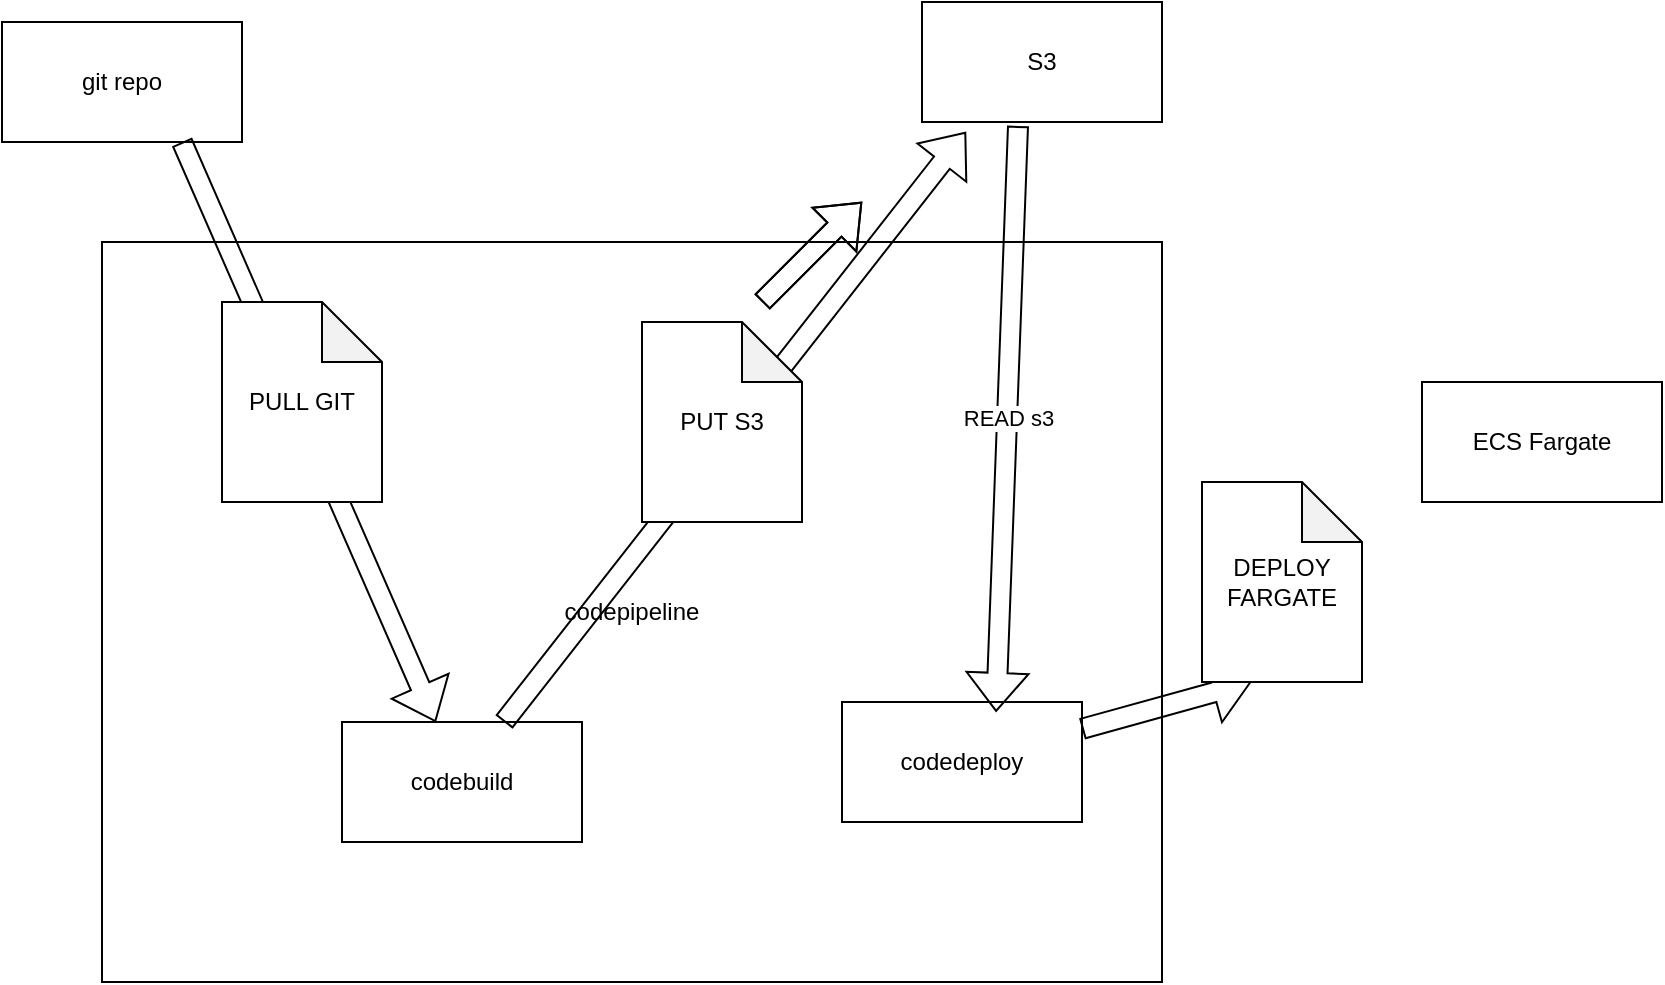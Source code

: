 <mxfile version="26.0.6">
  <diagram name="Page-1" id="tkPbOlIVYCc7z6LZKQDi">
    <mxGraphModel dx="1194" dy="708" grid="1" gridSize="10" guides="1" tooltips="1" connect="1" arrows="1" fold="1" page="1" pageScale="1" pageWidth="850" pageHeight="1100" math="0" shadow="0">
      <root>
        <mxCell id="0" />
        <mxCell id="1" parent="0" />
        <mxCell id="nr_lRK3BcsNVmrG0WNdg-1" value="git repo" style="rounded=0;whiteSpace=wrap;html=1;" vertex="1" parent="1">
          <mxGeometry x="20" y="20" width="120" height="60" as="geometry" />
        </mxCell>
        <mxCell id="nr_lRK3BcsNVmrG0WNdg-2" value="codepipeline" style="rounded=0;whiteSpace=wrap;html=1;" vertex="1" parent="1">
          <mxGeometry x="70" y="130" width="530" height="370" as="geometry" />
        </mxCell>
        <mxCell id="nr_lRK3BcsNVmrG0WNdg-3" value="codebuild" style="rounded=0;whiteSpace=wrap;html=1;" vertex="1" parent="1">
          <mxGeometry x="190" y="370" width="120" height="60" as="geometry" />
        </mxCell>
        <mxCell id="nr_lRK3BcsNVmrG0WNdg-4" value="codedeploy" style="rounded=0;whiteSpace=wrap;html=1;" vertex="1" parent="1">
          <mxGeometry x="440" y="360" width="120" height="60" as="geometry" />
        </mxCell>
        <mxCell id="nr_lRK3BcsNVmrG0WNdg-5" value="S3" style="rounded=0;whiteSpace=wrap;html=1;" vertex="1" parent="1">
          <mxGeometry x="480" y="10" width="120" height="60" as="geometry" />
        </mxCell>
        <mxCell id="nr_lRK3BcsNVmrG0WNdg-6" value="ECS Fargate" style="rounded=0;whiteSpace=wrap;html=1;" vertex="1" parent="1">
          <mxGeometry x="730" y="200" width="120" height="60" as="geometry" />
        </mxCell>
        <mxCell id="nr_lRK3BcsNVmrG0WNdg-7" value="PULL" style="shape=flexArrow;endArrow=classic;html=1;rounded=0;exitX=0.75;exitY=1;exitDx=0;exitDy=0;" edge="1" parent="1" source="nr_lRK3BcsNVmrG0WNdg-1" target="nr_lRK3BcsNVmrG0WNdg-3">
          <mxGeometry width="50" height="50" relative="1" as="geometry">
            <mxPoint x="120" y="250" as="sourcePoint" />
            <mxPoint x="170" y="200" as="targetPoint" />
          </mxGeometry>
        </mxCell>
        <mxCell id="nr_lRK3BcsNVmrG0WNdg-8" value="PUT S3" style="shape=flexArrow;endArrow=classic;html=1;rounded=0;exitX=0.675;exitY=0;exitDx=0;exitDy=0;exitPerimeter=0;entryX=0.183;entryY=1.083;entryDx=0;entryDy=0;entryPerimeter=0;" edge="1" parent="1" source="nr_lRK3BcsNVmrG0WNdg-3" target="nr_lRK3BcsNVmrG0WNdg-5">
          <mxGeometry width="50" height="50" relative="1" as="geometry">
            <mxPoint x="400" y="160" as="sourcePoint" />
            <mxPoint x="450" y="110" as="targetPoint" />
          </mxGeometry>
        </mxCell>
        <mxCell id="nr_lRK3BcsNVmrG0WNdg-9" value="READ s3" style="shape=flexArrow;endArrow=classic;html=1;rounded=0;exitX=0.4;exitY=1.033;exitDx=0;exitDy=0;exitPerimeter=0;entryX=0.642;entryY=0.083;entryDx=0;entryDy=0;entryPerimeter=0;" edge="1" parent="1" source="nr_lRK3BcsNVmrG0WNdg-5" target="nr_lRK3BcsNVmrG0WNdg-4">
          <mxGeometry width="50" height="50" relative="1" as="geometry">
            <mxPoint x="500" y="280" as="sourcePoint" />
            <mxPoint x="550" y="230" as="targetPoint" />
          </mxGeometry>
        </mxCell>
        <mxCell id="nr_lRK3BcsNVmrG0WNdg-10" value="" style="shape=flexArrow;endArrow=classic;html=1;rounded=0;" edge="1" parent="1">
          <mxGeometry width="50" height="50" relative="1" as="geometry">
            <mxPoint x="400" y="160" as="sourcePoint" />
            <mxPoint x="450" y="110" as="targetPoint" />
          </mxGeometry>
        </mxCell>
        <mxCell id="nr_lRK3BcsNVmrG0WNdg-12" value="" style="shape=flexArrow;endArrow=classic;html=1;rounded=0;" edge="1" parent="1">
          <mxGeometry width="50" height="50" relative="1" as="geometry">
            <mxPoint x="400" y="160" as="sourcePoint" />
            <mxPoint x="450" y="110" as="targetPoint" />
          </mxGeometry>
        </mxCell>
        <mxCell id="nr_lRK3BcsNVmrG0WNdg-14" value="PULL GIT" style="shape=note;whiteSpace=wrap;html=1;backgroundOutline=1;darkOpacity=0.05;" vertex="1" parent="1">
          <mxGeometry x="130" y="160" width="80" height="100" as="geometry" />
        </mxCell>
        <mxCell id="nr_lRK3BcsNVmrG0WNdg-15" value="PUT S3&lt;span style=&quot;color: rgba(0, 0, 0, 0); font-family: monospace; font-size: 0px; text-align: start; text-wrap-mode: nowrap;&quot;&gt;%3CmxGraphModel%3E%3Croot%3E%3CmxCell%20id%3D%220%22%2F%3E%3CmxCell%20id%3D%221%22%20parent%3D%220%22%2F%3E%3CmxCell%20id%3D%222%22%20value%3D%22PULL%20GIT%22%20style%3D%22shape%3Dnote%3BwhiteSpace%3Dwrap%3Bhtml%3D1%3BbackgroundOutline%3D1%3BdarkOpacity%3D0.05%3B%22%20vertex%3D%221%22%20parent%3D%221%22%3E%3CmxGeometry%20x%3D%22150%22%20y%3D%2280%22%20width%3D%2280%22%20height%3D%22100%22%20as%3D%22geometry%22%2F%3E%3C%2FmxCell%3E%3C%2Froot%3E%3C%2FmxGraphModel%3E&lt;/span&gt;" style="shape=note;whiteSpace=wrap;html=1;backgroundOutline=1;darkOpacity=0.05;" vertex="1" parent="1">
          <mxGeometry x="340" y="170" width="80" height="100" as="geometry" />
        </mxCell>
        <mxCell id="nr_lRK3BcsNVmrG0WNdg-17" value="" style="shape=flexArrow;endArrow=classic;html=1;rounded=0;entryX=0.308;entryY=1;entryDx=0;entryDy=0;entryPerimeter=0;" edge="1" parent="1" source="nr_lRK3BcsNVmrG0WNdg-4" target="nr_lRK3BcsNVmrG0WNdg-16">
          <mxGeometry width="50" height="50" relative="1" as="geometry">
            <mxPoint x="560" y="361" as="sourcePoint" />
            <mxPoint x="767" y="260" as="targetPoint" />
          </mxGeometry>
        </mxCell>
        <mxCell id="nr_lRK3BcsNVmrG0WNdg-16" value="DEPLOY FARGATE" style="shape=note;whiteSpace=wrap;html=1;backgroundOutline=1;darkOpacity=0.05;" vertex="1" parent="1">
          <mxGeometry x="620" y="250" width="80" height="100" as="geometry" />
        </mxCell>
      </root>
    </mxGraphModel>
  </diagram>
</mxfile>
